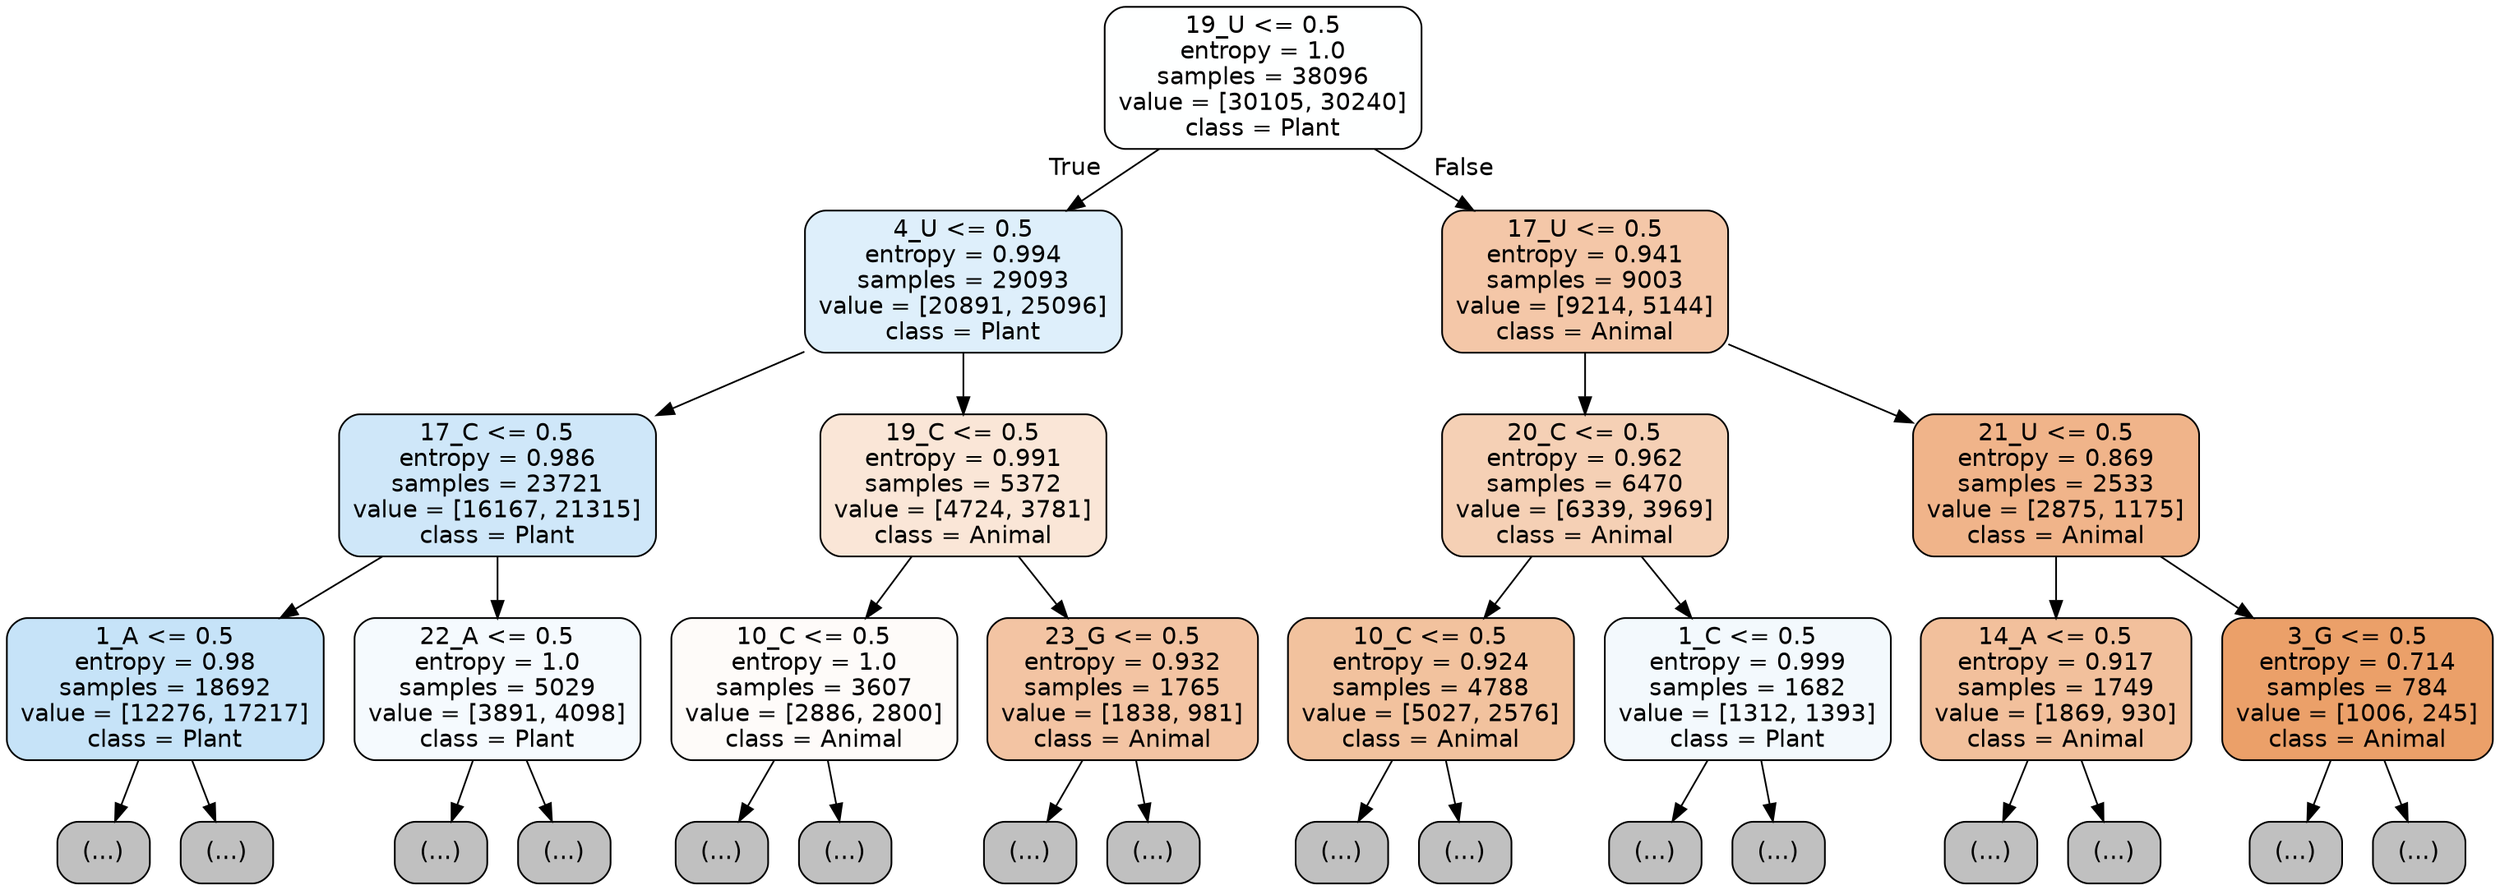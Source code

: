 digraph Tree {
node [shape=box, style="filled, rounded", color="black", fontname="helvetica"] ;
edge [fontname="helvetica"] ;
0 [label="19_U <= 0.5\nentropy = 1.0\nsamples = 38096\nvalue = [30105, 30240]\nclass = Plant", fillcolor="#feffff"] ;
1 [label="4_U <= 0.5\nentropy = 0.994\nsamples = 29093\nvalue = [20891, 25096]\nclass = Plant", fillcolor="#deeffb"] ;
0 -> 1 [labeldistance=2.5, labelangle=45, headlabel="True"] ;
2 [label="17_C <= 0.5\nentropy = 0.986\nsamples = 23721\nvalue = [16167, 21315]\nclass = Plant", fillcolor="#cfe7f9"] ;
1 -> 2 ;
3 [label="1_A <= 0.5\nentropy = 0.98\nsamples = 18692\nvalue = [12276, 17217]\nclass = Plant", fillcolor="#c6e3f8"] ;
2 -> 3 ;
4 [label="(...)", fillcolor="#C0C0C0"] ;
3 -> 4 ;
5741 [label="(...)", fillcolor="#C0C0C0"] ;
3 -> 5741 ;
7474 [label="22_A <= 0.5\nentropy = 1.0\nsamples = 5029\nvalue = [3891, 4098]\nclass = Plant", fillcolor="#f5fafe"] ;
2 -> 7474 ;
7475 [label="(...)", fillcolor="#C0C0C0"] ;
7474 -> 7475 ;
9404 [label="(...)", fillcolor="#C0C0C0"] ;
7474 -> 9404 ;
9631 [label="19_C <= 0.5\nentropy = 0.991\nsamples = 5372\nvalue = [4724, 3781]\nclass = Animal", fillcolor="#fae6d7"] ;
1 -> 9631 ;
9632 [label="10_C <= 0.5\nentropy = 1.0\nsamples = 3607\nvalue = [2886, 2800]\nclass = Animal", fillcolor="#fefbf9"] ;
9631 -> 9632 ;
9633 [label="(...)", fillcolor="#C0C0C0"] ;
9632 -> 9633 ;
11120 [label="(...)", fillcolor="#C0C0C0"] ;
9632 -> 11120 ;
11469 [label="23_G <= 0.5\nentropy = 0.932\nsamples = 1765\nvalue = [1838, 981]\nclass = Animal", fillcolor="#f3c4a3"] ;
9631 -> 11469 ;
11470 [label="(...)", fillcolor="#C0C0C0"] ;
11469 -> 11470 ;
12399 [label="(...)", fillcolor="#C0C0C0"] ;
11469 -> 12399 ;
12428 [label="17_U <= 0.5\nentropy = 0.941\nsamples = 9003\nvalue = [9214, 5144]\nclass = Animal", fillcolor="#f4c7a8"] ;
0 -> 12428 [labeldistance=2.5, labelangle=-45, headlabel="False"] ;
12429 [label="20_C <= 0.5\nentropy = 0.962\nsamples = 6470\nvalue = [6339, 3969]\nclass = Animal", fillcolor="#f5d0b5"] ;
12428 -> 12429 ;
12430 [label="10_C <= 0.5\nentropy = 0.924\nsamples = 4788\nvalue = [5027, 2576]\nclass = Animal", fillcolor="#f2c29e"] ;
12429 -> 12430 ;
12431 [label="(...)", fillcolor="#C0C0C0"] ;
12430 -> 12431 ;
14336 [label="(...)", fillcolor="#C0C0C0"] ;
12430 -> 14336 ;
14801 [label="1_C <= 0.5\nentropy = 0.999\nsamples = 1682\nvalue = [1312, 1393]\nclass = Plant", fillcolor="#f3f9fd"] ;
12429 -> 14801 ;
14802 [label="(...)", fillcolor="#C0C0C0"] ;
14801 -> 14802 ;
15465 [label="(...)", fillcolor="#C0C0C0"] ;
14801 -> 15465 ;
15590 [label="21_U <= 0.5\nentropy = 0.869\nsamples = 2533\nvalue = [2875, 1175]\nclass = Animal", fillcolor="#f0b48a"] ;
12428 -> 15590 ;
15591 [label="14_A <= 0.5\nentropy = 0.917\nsamples = 1749\nvalue = [1869, 930]\nclass = Animal", fillcolor="#f2c09c"] ;
15590 -> 15591 ;
15592 [label="(...)", fillcolor="#C0C0C0"] ;
15591 -> 15592 ;
16267 [label="(...)", fillcolor="#C0C0C0"] ;
15591 -> 16267 ;
16532 [label="3_G <= 0.5\nentropy = 0.714\nsamples = 784\nvalue = [1006, 245]\nclass = Animal", fillcolor="#eba069"] ;
15590 -> 16532 ;
16533 [label="(...)", fillcolor="#C0C0C0"] ;
16532 -> 16533 ;
16766 [label="(...)", fillcolor="#C0C0C0"] ;
16532 -> 16766 ;
}